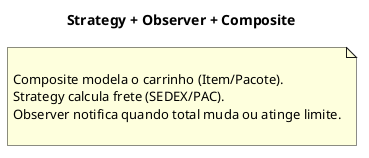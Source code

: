 @startuml
    title Strategy + Observer + Composite
    note as N

Composite modela o carrinho (Item/Pacote).
Strategy calcula frete (SEDEX/PAC).
Observer notifica quando total muda ou atinge limite.

    end note
    @enduml
